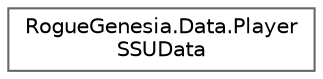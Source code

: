 digraph "Graphical Class Hierarchy"
{
 // LATEX_PDF_SIZE
  bgcolor="transparent";
  edge [fontname=Helvetica,fontsize=10,labelfontname=Helvetica,labelfontsize=10];
  node [fontname=Helvetica,fontsize=10,shape=box,height=0.2,width=0.4];
  rankdir="LR";
  Node0 [label="RogueGenesia.Data.Player\lSSUData",height=0.2,width=0.4,color="grey40", fillcolor="white", style="filled",URL="$class_rogue_genesia_1_1_data_1_1_player_s_s_u_data.html",tooltip=" "];
}
